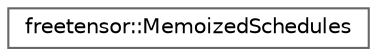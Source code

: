 digraph "Graphical Class Hierarchy"
{
 // LATEX_PDF_SIZE
  bgcolor="transparent";
  edge [fontname=Helvetica,fontsize=10,labelfontname=Helvetica,labelfontsize=10];
  node [fontname=Helvetica,fontsize=10,shape=box,height=0.2,width=0.4];
  rankdir="LR";
  Node0 [label="freetensor::MemoizedSchedules",height=0.2,width=0.4,color="grey40", fillcolor="white", style="filled",URL="$classfreetensor_1_1MemoizedSchedules.html",tooltip=" "];
}
